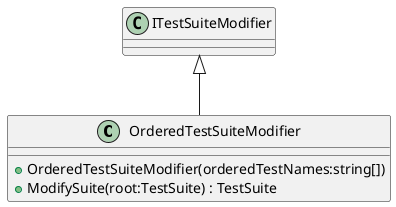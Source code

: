 @startuml
class OrderedTestSuiteModifier {
    + OrderedTestSuiteModifier(orderedTestNames:string[])
    + ModifySuite(root:TestSuite) : TestSuite
}
ITestSuiteModifier <|-- OrderedTestSuiteModifier
@enduml
